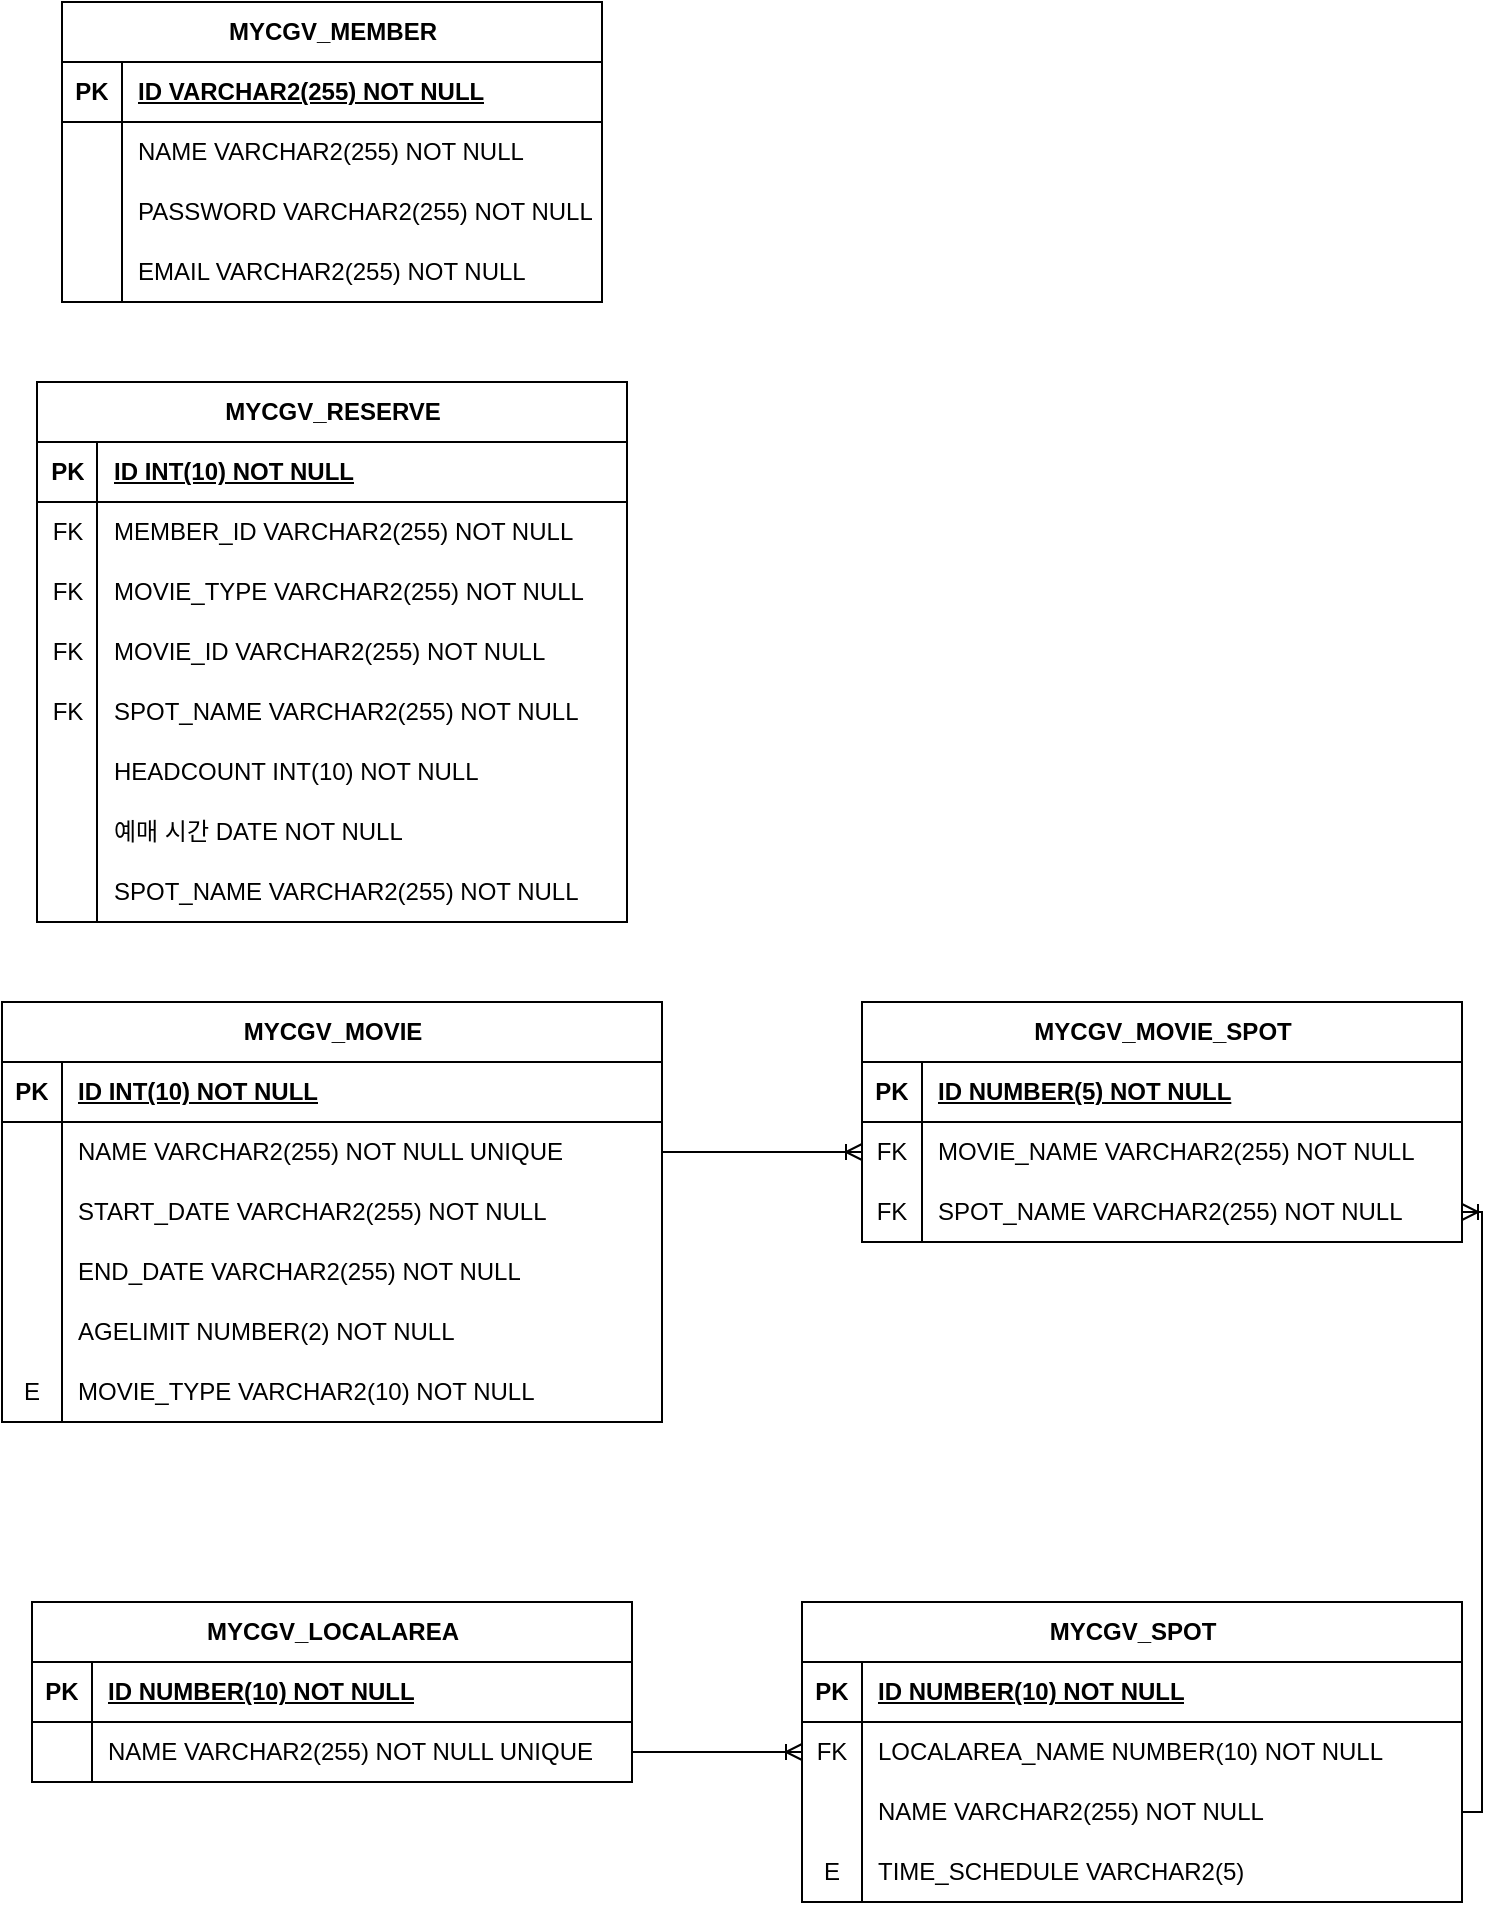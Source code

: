 <mxfile version="23.1.2" type="github">
  <diagram id="C5RBs43oDa-KdzZeNtuy" name="Page-1">
    <mxGraphModel dx="488" dy="2182" grid="1" gridSize="10" guides="1" tooltips="1" connect="1" arrows="1" fold="1" page="1" pageScale="1" pageWidth="1200" pageHeight="1920" math="0" shadow="0">
      <root>
        <mxCell id="WIyWlLk6GJQsqaUBKTNV-0" />
        <mxCell id="WIyWlLk6GJQsqaUBKTNV-1" parent="WIyWlLk6GJQsqaUBKTNV-0" />
        <mxCell id="A5v6N-VoqMp-taYZf4h7-0" value="MYCGV_MOVIE" style="shape=table;startSize=30;container=1;collapsible=1;childLayout=tableLayout;fixedRows=1;rowLines=0;fontStyle=1;align=center;resizeLast=1;html=1;" parent="WIyWlLk6GJQsqaUBKTNV-1" vertex="1">
          <mxGeometry x="230" y="-830" width="330" height="210" as="geometry" />
        </mxCell>
        <mxCell id="A5v6N-VoqMp-taYZf4h7-1" value="" style="shape=tableRow;horizontal=0;startSize=0;swimlaneHead=0;swimlaneBody=0;fillColor=none;collapsible=0;dropTarget=0;points=[[0,0.5],[1,0.5]];portConstraint=eastwest;top=0;left=0;right=0;bottom=1;" parent="A5v6N-VoqMp-taYZf4h7-0" vertex="1">
          <mxGeometry y="30" width="330" height="30" as="geometry" />
        </mxCell>
        <mxCell id="A5v6N-VoqMp-taYZf4h7-2" value="PK" style="shape=partialRectangle;connectable=0;fillColor=none;top=0;left=0;bottom=0;right=0;fontStyle=1;overflow=hidden;whiteSpace=wrap;html=1;" parent="A5v6N-VoqMp-taYZf4h7-1" vertex="1">
          <mxGeometry width="30" height="30" as="geometry">
            <mxRectangle width="30" height="30" as="alternateBounds" />
          </mxGeometry>
        </mxCell>
        <mxCell id="A5v6N-VoqMp-taYZf4h7-3" value="ID INT(10) NOT NULL" style="shape=partialRectangle;connectable=0;fillColor=none;top=0;left=0;bottom=0;right=0;align=left;spacingLeft=6;fontStyle=5;overflow=hidden;whiteSpace=wrap;html=1;" parent="A5v6N-VoqMp-taYZf4h7-1" vertex="1">
          <mxGeometry x="30" width="300" height="30" as="geometry">
            <mxRectangle width="300" height="30" as="alternateBounds" />
          </mxGeometry>
        </mxCell>
        <mxCell id="A5v6N-VoqMp-taYZf4h7-4" value="" style="shape=tableRow;horizontal=0;startSize=0;swimlaneHead=0;swimlaneBody=0;fillColor=none;collapsible=0;dropTarget=0;points=[[0,0.5],[1,0.5]];portConstraint=eastwest;top=0;left=0;right=0;bottom=0;" parent="A5v6N-VoqMp-taYZf4h7-0" vertex="1">
          <mxGeometry y="60" width="330" height="30" as="geometry" />
        </mxCell>
        <mxCell id="A5v6N-VoqMp-taYZf4h7-5" value="" style="shape=partialRectangle;connectable=0;fillColor=none;top=0;left=0;bottom=0;right=0;editable=1;overflow=hidden;whiteSpace=wrap;html=1;" parent="A5v6N-VoqMp-taYZf4h7-4" vertex="1">
          <mxGeometry width="30" height="30" as="geometry">
            <mxRectangle width="30" height="30" as="alternateBounds" />
          </mxGeometry>
        </mxCell>
        <mxCell id="A5v6N-VoqMp-taYZf4h7-6" value="NAME VARCHAR2(255) NOT NULL UNIQUE" style="shape=partialRectangle;connectable=0;fillColor=none;top=0;left=0;bottom=0;right=0;align=left;spacingLeft=6;overflow=hidden;whiteSpace=wrap;html=1;" parent="A5v6N-VoqMp-taYZf4h7-4" vertex="1">
          <mxGeometry x="30" width="300" height="30" as="geometry">
            <mxRectangle width="300" height="30" as="alternateBounds" />
          </mxGeometry>
        </mxCell>
        <mxCell id="A5v6N-VoqMp-taYZf4h7-7" value="" style="shape=tableRow;horizontal=0;startSize=0;swimlaneHead=0;swimlaneBody=0;fillColor=none;collapsible=0;dropTarget=0;points=[[0,0.5],[1,0.5]];portConstraint=eastwest;top=0;left=0;right=0;bottom=0;" parent="A5v6N-VoqMp-taYZf4h7-0" vertex="1">
          <mxGeometry y="90" width="330" height="30" as="geometry" />
        </mxCell>
        <mxCell id="A5v6N-VoqMp-taYZf4h7-8" value="" style="shape=partialRectangle;connectable=0;fillColor=none;top=0;left=0;bottom=0;right=0;editable=1;overflow=hidden;whiteSpace=wrap;html=1;" parent="A5v6N-VoqMp-taYZf4h7-7" vertex="1">
          <mxGeometry width="30" height="30" as="geometry">
            <mxRectangle width="30" height="30" as="alternateBounds" />
          </mxGeometry>
        </mxCell>
        <mxCell id="A5v6N-VoqMp-taYZf4h7-9" value="START_DATE VARCHAR2(255) NOT NULL" style="shape=partialRectangle;connectable=0;fillColor=none;top=0;left=0;bottom=0;right=0;align=left;spacingLeft=6;overflow=hidden;whiteSpace=wrap;html=1;" parent="A5v6N-VoqMp-taYZf4h7-7" vertex="1">
          <mxGeometry x="30" width="300" height="30" as="geometry">
            <mxRectangle width="300" height="30" as="alternateBounds" />
          </mxGeometry>
        </mxCell>
        <mxCell id="A5v6N-VoqMp-taYZf4h7-10" value="" style="shape=tableRow;horizontal=0;startSize=0;swimlaneHead=0;swimlaneBody=0;fillColor=none;collapsible=0;dropTarget=0;points=[[0,0.5],[1,0.5]];portConstraint=eastwest;top=0;left=0;right=0;bottom=0;" parent="A5v6N-VoqMp-taYZf4h7-0" vertex="1">
          <mxGeometry y="120" width="330" height="30" as="geometry" />
        </mxCell>
        <mxCell id="A5v6N-VoqMp-taYZf4h7-11" value="" style="shape=partialRectangle;connectable=0;fillColor=none;top=0;left=0;bottom=0;right=0;editable=1;overflow=hidden;whiteSpace=wrap;html=1;" parent="A5v6N-VoqMp-taYZf4h7-10" vertex="1">
          <mxGeometry width="30" height="30" as="geometry">
            <mxRectangle width="30" height="30" as="alternateBounds" />
          </mxGeometry>
        </mxCell>
        <mxCell id="A5v6N-VoqMp-taYZf4h7-12" value="END_DATE VARCHAR2(255) NOT NULL" style="shape=partialRectangle;connectable=0;fillColor=none;top=0;left=0;bottom=0;right=0;align=left;spacingLeft=6;overflow=hidden;whiteSpace=wrap;html=1;" parent="A5v6N-VoqMp-taYZf4h7-10" vertex="1">
          <mxGeometry x="30" width="300" height="30" as="geometry">
            <mxRectangle width="300" height="30" as="alternateBounds" />
          </mxGeometry>
        </mxCell>
        <mxCell id="A5v6N-VoqMp-taYZf4h7-13" value="" style="shape=tableRow;horizontal=0;startSize=0;swimlaneHead=0;swimlaneBody=0;fillColor=none;collapsible=0;dropTarget=0;points=[[0,0.5],[1,0.5]];portConstraint=eastwest;top=0;left=0;right=0;bottom=0;" parent="A5v6N-VoqMp-taYZf4h7-0" vertex="1">
          <mxGeometry y="150" width="330" height="30" as="geometry" />
        </mxCell>
        <mxCell id="A5v6N-VoqMp-taYZf4h7-14" value="" style="shape=partialRectangle;connectable=0;fillColor=none;top=0;left=0;bottom=0;right=0;editable=1;overflow=hidden;whiteSpace=wrap;html=1;" parent="A5v6N-VoqMp-taYZf4h7-13" vertex="1">
          <mxGeometry width="30" height="30" as="geometry">
            <mxRectangle width="30" height="30" as="alternateBounds" />
          </mxGeometry>
        </mxCell>
        <mxCell id="A5v6N-VoqMp-taYZf4h7-15" value="AGELIMIT NUMBER(2) NOT NULL" style="shape=partialRectangle;connectable=0;fillColor=none;top=0;left=0;bottom=0;right=0;align=left;spacingLeft=6;overflow=hidden;whiteSpace=wrap;html=1;" parent="A5v6N-VoqMp-taYZf4h7-13" vertex="1">
          <mxGeometry x="30" width="300" height="30" as="geometry">
            <mxRectangle width="300" height="30" as="alternateBounds" />
          </mxGeometry>
        </mxCell>
        <mxCell id="A5v6N-VoqMp-taYZf4h7-78" value="" style="shape=tableRow;horizontal=0;startSize=0;swimlaneHead=0;swimlaneBody=0;fillColor=none;collapsible=0;dropTarget=0;points=[[0,0.5],[1,0.5]];portConstraint=eastwest;top=0;left=0;right=0;bottom=0;" parent="A5v6N-VoqMp-taYZf4h7-0" vertex="1">
          <mxGeometry y="180" width="330" height="30" as="geometry" />
        </mxCell>
        <mxCell id="A5v6N-VoqMp-taYZf4h7-79" value="E" style="shape=partialRectangle;connectable=0;fillColor=none;top=0;left=0;bottom=0;right=0;editable=1;overflow=hidden;whiteSpace=wrap;html=1;" parent="A5v6N-VoqMp-taYZf4h7-78" vertex="1">
          <mxGeometry width="30" height="30" as="geometry">
            <mxRectangle width="30" height="30" as="alternateBounds" />
          </mxGeometry>
        </mxCell>
        <mxCell id="A5v6N-VoqMp-taYZf4h7-80" value="MOVIE_TYPE VARCHAR2(10) NOT NULL" style="shape=partialRectangle;connectable=0;fillColor=none;top=0;left=0;bottom=0;right=0;align=left;spacingLeft=6;overflow=hidden;whiteSpace=wrap;html=1;" parent="A5v6N-VoqMp-taYZf4h7-78" vertex="1">
          <mxGeometry x="30" width="300" height="30" as="geometry">
            <mxRectangle width="300" height="30" as="alternateBounds" />
          </mxGeometry>
        </mxCell>
        <mxCell id="A5v6N-VoqMp-taYZf4h7-16" value="MYCGV_LOCALAREA" style="shape=table;startSize=30;container=1;collapsible=1;childLayout=tableLayout;fixedRows=1;rowLines=0;fontStyle=1;align=center;resizeLast=1;html=1;" parent="WIyWlLk6GJQsqaUBKTNV-1" vertex="1">
          <mxGeometry x="245" y="-530" width="300" height="90" as="geometry" />
        </mxCell>
        <mxCell id="A5v6N-VoqMp-taYZf4h7-17" value="" style="shape=tableRow;horizontal=0;startSize=0;swimlaneHead=0;swimlaneBody=0;fillColor=none;collapsible=0;dropTarget=0;points=[[0,0.5],[1,0.5]];portConstraint=eastwest;top=0;left=0;right=0;bottom=1;" parent="A5v6N-VoqMp-taYZf4h7-16" vertex="1">
          <mxGeometry y="30" width="300" height="30" as="geometry" />
        </mxCell>
        <mxCell id="A5v6N-VoqMp-taYZf4h7-18" value="PK" style="shape=partialRectangle;connectable=0;fillColor=none;top=0;left=0;bottom=0;right=0;fontStyle=1;overflow=hidden;whiteSpace=wrap;html=1;" parent="A5v6N-VoqMp-taYZf4h7-17" vertex="1">
          <mxGeometry width="30" height="30" as="geometry">
            <mxRectangle width="30" height="30" as="alternateBounds" />
          </mxGeometry>
        </mxCell>
        <mxCell id="A5v6N-VoqMp-taYZf4h7-19" value="ID NUMBER(10) NOT NULL" style="shape=partialRectangle;connectable=0;fillColor=none;top=0;left=0;bottom=0;right=0;align=left;spacingLeft=6;fontStyle=5;overflow=hidden;whiteSpace=wrap;html=1;" parent="A5v6N-VoqMp-taYZf4h7-17" vertex="1">
          <mxGeometry x="30" width="270" height="30" as="geometry">
            <mxRectangle width="270" height="30" as="alternateBounds" />
          </mxGeometry>
        </mxCell>
        <mxCell id="A5v6N-VoqMp-taYZf4h7-20" value="" style="shape=tableRow;horizontal=0;startSize=0;swimlaneHead=0;swimlaneBody=0;fillColor=none;collapsible=0;dropTarget=0;points=[[0,0.5],[1,0.5]];portConstraint=eastwest;top=0;left=0;right=0;bottom=0;" parent="A5v6N-VoqMp-taYZf4h7-16" vertex="1">
          <mxGeometry y="60" width="300" height="30" as="geometry" />
        </mxCell>
        <mxCell id="A5v6N-VoqMp-taYZf4h7-21" value="" style="shape=partialRectangle;connectable=0;fillColor=none;top=0;left=0;bottom=0;right=0;editable=1;overflow=hidden;whiteSpace=wrap;html=1;" parent="A5v6N-VoqMp-taYZf4h7-20" vertex="1">
          <mxGeometry width="30" height="30" as="geometry">
            <mxRectangle width="30" height="30" as="alternateBounds" />
          </mxGeometry>
        </mxCell>
        <mxCell id="A5v6N-VoqMp-taYZf4h7-22" value="NAME VARCHAR2(255) NOT NULL UNIQUE" style="shape=partialRectangle;connectable=0;fillColor=none;top=0;left=0;bottom=0;right=0;align=left;spacingLeft=6;overflow=hidden;whiteSpace=wrap;html=1;" parent="A5v6N-VoqMp-taYZf4h7-20" vertex="1">
          <mxGeometry x="30" width="270" height="30" as="geometry">
            <mxRectangle width="270" height="30" as="alternateBounds" />
          </mxGeometry>
        </mxCell>
        <mxCell id="A5v6N-VoqMp-taYZf4h7-41" value="MYCGV_SPOT" style="shape=table;startSize=30;container=1;collapsible=1;childLayout=tableLayout;fixedRows=1;rowLines=0;fontStyle=1;align=center;resizeLast=1;html=1;" parent="WIyWlLk6GJQsqaUBKTNV-1" vertex="1">
          <mxGeometry x="630" y="-530" width="330" height="150" as="geometry" />
        </mxCell>
        <mxCell id="A5v6N-VoqMp-taYZf4h7-42" value="" style="shape=tableRow;horizontal=0;startSize=0;swimlaneHead=0;swimlaneBody=0;fillColor=none;collapsible=0;dropTarget=0;points=[[0,0.5],[1,0.5]];portConstraint=eastwest;top=0;left=0;right=0;bottom=1;" parent="A5v6N-VoqMp-taYZf4h7-41" vertex="1">
          <mxGeometry y="30" width="330" height="30" as="geometry" />
        </mxCell>
        <mxCell id="A5v6N-VoqMp-taYZf4h7-43" value="PK" style="shape=partialRectangle;connectable=0;fillColor=none;top=0;left=0;bottom=0;right=0;fontStyle=1;overflow=hidden;whiteSpace=wrap;html=1;" parent="A5v6N-VoqMp-taYZf4h7-42" vertex="1">
          <mxGeometry width="30" height="30" as="geometry">
            <mxRectangle width="30" height="30" as="alternateBounds" />
          </mxGeometry>
        </mxCell>
        <mxCell id="A5v6N-VoqMp-taYZf4h7-44" value="ID NUMBER(10) NOT NULL" style="shape=partialRectangle;connectable=0;fillColor=none;top=0;left=0;bottom=0;right=0;align=left;spacingLeft=6;fontStyle=5;overflow=hidden;whiteSpace=wrap;html=1;" parent="A5v6N-VoqMp-taYZf4h7-42" vertex="1">
          <mxGeometry x="30" width="300" height="30" as="geometry">
            <mxRectangle width="300" height="30" as="alternateBounds" />
          </mxGeometry>
        </mxCell>
        <mxCell id="A5v6N-VoqMp-taYZf4h7-54" value="" style="shape=tableRow;horizontal=0;startSize=0;swimlaneHead=0;swimlaneBody=0;fillColor=none;collapsible=0;dropTarget=0;points=[[0,0.5],[1,0.5]];portConstraint=eastwest;top=0;left=0;right=0;bottom=0;" parent="A5v6N-VoqMp-taYZf4h7-41" vertex="1">
          <mxGeometry y="60" width="330" height="30" as="geometry" />
        </mxCell>
        <mxCell id="A5v6N-VoqMp-taYZf4h7-55" value="FK" style="shape=partialRectangle;connectable=0;fillColor=none;top=0;left=0;bottom=0;right=0;editable=1;overflow=hidden;whiteSpace=wrap;html=1;" parent="A5v6N-VoqMp-taYZf4h7-54" vertex="1">
          <mxGeometry width="30" height="30" as="geometry">
            <mxRectangle width="30" height="30" as="alternateBounds" />
          </mxGeometry>
        </mxCell>
        <mxCell id="A5v6N-VoqMp-taYZf4h7-56" value="LOCALAREA_NAME NUMBER(10) NOT NULL" style="shape=partialRectangle;connectable=0;fillColor=none;top=0;left=0;bottom=0;right=0;align=left;spacingLeft=6;overflow=hidden;whiteSpace=wrap;html=1;" parent="A5v6N-VoqMp-taYZf4h7-54" vertex="1">
          <mxGeometry x="30" width="300" height="30" as="geometry">
            <mxRectangle width="300" height="30" as="alternateBounds" />
          </mxGeometry>
        </mxCell>
        <mxCell id="A5v6N-VoqMp-taYZf4h7-45" value="" style="shape=tableRow;horizontal=0;startSize=0;swimlaneHead=0;swimlaneBody=0;fillColor=none;collapsible=0;dropTarget=0;points=[[0,0.5],[1,0.5]];portConstraint=eastwest;top=0;left=0;right=0;bottom=0;" parent="A5v6N-VoqMp-taYZf4h7-41" vertex="1">
          <mxGeometry y="90" width="330" height="30" as="geometry" />
        </mxCell>
        <mxCell id="A5v6N-VoqMp-taYZf4h7-46" value="" style="shape=partialRectangle;connectable=0;fillColor=none;top=0;left=0;bottom=0;right=0;editable=1;overflow=hidden;whiteSpace=wrap;html=1;" parent="A5v6N-VoqMp-taYZf4h7-45" vertex="1">
          <mxGeometry width="30" height="30" as="geometry">
            <mxRectangle width="30" height="30" as="alternateBounds" />
          </mxGeometry>
        </mxCell>
        <mxCell id="A5v6N-VoqMp-taYZf4h7-47" value="NAME VARCHAR2(255) NOT NULL" style="shape=partialRectangle;connectable=0;fillColor=none;top=0;left=0;bottom=0;right=0;align=left;spacingLeft=6;overflow=hidden;whiteSpace=wrap;html=1;" parent="A5v6N-VoqMp-taYZf4h7-45" vertex="1">
          <mxGeometry x="30" width="300" height="30" as="geometry">
            <mxRectangle width="300" height="30" as="alternateBounds" />
          </mxGeometry>
        </mxCell>
        <mxCell id="A5v6N-VoqMp-taYZf4h7-75" value="" style="shape=tableRow;horizontal=0;startSize=0;swimlaneHead=0;swimlaneBody=0;fillColor=none;collapsible=0;dropTarget=0;points=[[0,0.5],[1,0.5]];portConstraint=eastwest;top=0;left=0;right=0;bottom=0;" parent="A5v6N-VoqMp-taYZf4h7-41" vertex="1">
          <mxGeometry y="120" width="330" height="30" as="geometry" />
        </mxCell>
        <mxCell id="A5v6N-VoqMp-taYZf4h7-76" value="E" style="shape=partialRectangle;connectable=0;fillColor=none;top=0;left=0;bottom=0;right=0;editable=1;overflow=hidden;whiteSpace=wrap;html=1;" parent="A5v6N-VoqMp-taYZf4h7-75" vertex="1">
          <mxGeometry width="30" height="30" as="geometry">
            <mxRectangle width="30" height="30" as="alternateBounds" />
          </mxGeometry>
        </mxCell>
        <mxCell id="A5v6N-VoqMp-taYZf4h7-77" value="TIME_SCHEDULE VARCHAR2(5)" style="shape=partialRectangle;connectable=0;fillColor=none;top=0;left=0;bottom=0;right=0;align=left;spacingLeft=6;overflow=hidden;whiteSpace=wrap;html=1;" parent="A5v6N-VoqMp-taYZf4h7-75" vertex="1">
          <mxGeometry x="30" width="300" height="30" as="geometry">
            <mxRectangle width="300" height="30" as="alternateBounds" />
          </mxGeometry>
        </mxCell>
        <mxCell id="A5v6N-VoqMp-taYZf4h7-57" value="" style="edgeStyle=orthogonalEdgeStyle;fontSize=12;html=1;endArrow=ERoneToMany;rounded=0;exitX=1;exitY=0.5;exitDx=0;exitDy=0;entryX=0;entryY=0.5;entryDx=0;entryDy=0;" parent="WIyWlLk6GJQsqaUBKTNV-1" source="A5v6N-VoqMp-taYZf4h7-20" target="A5v6N-VoqMp-taYZf4h7-54" edge="1">
          <mxGeometry width="100" height="100" relative="1" as="geometry">
            <mxPoint x="540" y="-945" as="sourcePoint" />
            <mxPoint x="760" y="-850" as="targetPoint" />
          </mxGeometry>
        </mxCell>
        <mxCell id="A5v6N-VoqMp-taYZf4h7-84" value="MYCGV_MOVIE_SPOT" style="shape=table;startSize=30;container=1;collapsible=1;childLayout=tableLayout;fixedRows=1;rowLines=0;fontStyle=1;align=center;resizeLast=1;html=1;" parent="WIyWlLk6GJQsqaUBKTNV-1" vertex="1">
          <mxGeometry x="660" y="-830" width="300" height="120" as="geometry" />
        </mxCell>
        <mxCell id="A5v6N-VoqMp-taYZf4h7-85" value="" style="shape=tableRow;horizontal=0;startSize=0;swimlaneHead=0;swimlaneBody=0;fillColor=none;collapsible=0;dropTarget=0;points=[[0,0.5],[1,0.5]];portConstraint=eastwest;top=0;left=0;right=0;bottom=1;" parent="A5v6N-VoqMp-taYZf4h7-84" vertex="1">
          <mxGeometry y="30" width="300" height="30" as="geometry" />
        </mxCell>
        <mxCell id="A5v6N-VoqMp-taYZf4h7-86" value="PK" style="shape=partialRectangle;connectable=0;fillColor=none;top=0;left=0;bottom=0;right=0;fontStyle=1;overflow=hidden;whiteSpace=wrap;html=1;" parent="A5v6N-VoqMp-taYZf4h7-85" vertex="1">
          <mxGeometry width="30" height="30" as="geometry">
            <mxRectangle width="30" height="30" as="alternateBounds" />
          </mxGeometry>
        </mxCell>
        <mxCell id="A5v6N-VoqMp-taYZf4h7-87" value="ID NUMBER(5) NOT NULL" style="shape=partialRectangle;connectable=0;fillColor=none;top=0;left=0;bottom=0;right=0;align=left;spacingLeft=6;fontStyle=5;overflow=hidden;whiteSpace=wrap;html=1;" parent="A5v6N-VoqMp-taYZf4h7-85" vertex="1">
          <mxGeometry x="30" width="270" height="30" as="geometry">
            <mxRectangle width="270" height="30" as="alternateBounds" />
          </mxGeometry>
        </mxCell>
        <mxCell id="A5v6N-VoqMp-taYZf4h7-88" value="" style="shape=tableRow;horizontal=0;startSize=0;swimlaneHead=0;swimlaneBody=0;fillColor=none;collapsible=0;dropTarget=0;points=[[0,0.5],[1,0.5]];portConstraint=eastwest;top=0;left=0;right=0;bottom=0;" parent="A5v6N-VoqMp-taYZf4h7-84" vertex="1">
          <mxGeometry y="60" width="300" height="30" as="geometry" />
        </mxCell>
        <mxCell id="A5v6N-VoqMp-taYZf4h7-89" value="FK" style="shape=partialRectangle;connectable=0;fillColor=none;top=0;left=0;bottom=0;right=0;editable=1;overflow=hidden;whiteSpace=wrap;html=1;" parent="A5v6N-VoqMp-taYZf4h7-88" vertex="1">
          <mxGeometry width="30" height="30" as="geometry">
            <mxRectangle width="30" height="30" as="alternateBounds" />
          </mxGeometry>
        </mxCell>
        <mxCell id="A5v6N-VoqMp-taYZf4h7-90" value="MOVIE_NAME VARCHAR2(255) NOT NULL" style="shape=partialRectangle;connectable=0;fillColor=none;top=0;left=0;bottom=0;right=0;align=left;spacingLeft=6;overflow=hidden;whiteSpace=wrap;html=1;" parent="A5v6N-VoqMp-taYZf4h7-88" vertex="1">
          <mxGeometry x="30" width="270" height="30" as="geometry">
            <mxRectangle width="270" height="30" as="alternateBounds" />
          </mxGeometry>
        </mxCell>
        <mxCell id="A5v6N-VoqMp-taYZf4h7-91" value="" style="shape=tableRow;horizontal=0;startSize=0;swimlaneHead=0;swimlaneBody=0;fillColor=none;collapsible=0;dropTarget=0;points=[[0,0.5],[1,0.5]];portConstraint=eastwest;top=0;left=0;right=0;bottom=0;" parent="A5v6N-VoqMp-taYZf4h7-84" vertex="1">
          <mxGeometry y="90" width="300" height="30" as="geometry" />
        </mxCell>
        <mxCell id="A5v6N-VoqMp-taYZf4h7-92" value="FK" style="shape=partialRectangle;connectable=0;fillColor=none;top=0;left=0;bottom=0;right=0;editable=1;overflow=hidden;whiteSpace=wrap;html=1;" parent="A5v6N-VoqMp-taYZf4h7-91" vertex="1">
          <mxGeometry width="30" height="30" as="geometry">
            <mxRectangle width="30" height="30" as="alternateBounds" />
          </mxGeometry>
        </mxCell>
        <mxCell id="A5v6N-VoqMp-taYZf4h7-93" value="SPOT_NAME VARCHAR2(255) NOT NULL" style="shape=partialRectangle;connectable=0;fillColor=none;top=0;left=0;bottom=0;right=0;align=left;spacingLeft=6;overflow=hidden;whiteSpace=wrap;html=1;" parent="A5v6N-VoqMp-taYZf4h7-91" vertex="1">
          <mxGeometry x="30" width="270" height="30" as="geometry">
            <mxRectangle width="270" height="30" as="alternateBounds" />
          </mxGeometry>
        </mxCell>
        <mxCell id="A5v6N-VoqMp-taYZf4h7-98" value="" style="edgeStyle=entityRelationEdgeStyle;fontSize=12;html=1;endArrow=ERoneToMany;rounded=0;exitX=1;exitY=0.5;exitDx=0;exitDy=0;entryX=0;entryY=0.5;entryDx=0;entryDy=0;" parent="WIyWlLk6GJQsqaUBKTNV-1" source="A5v6N-VoqMp-taYZf4h7-4" target="A5v6N-VoqMp-taYZf4h7-88" edge="1">
          <mxGeometry width="100" height="100" relative="1" as="geometry">
            <mxPoint x="760" y="-885" as="sourcePoint" />
            <mxPoint x="860" y="-985" as="targetPoint" />
          </mxGeometry>
        </mxCell>
        <mxCell id="A5v6N-VoqMp-taYZf4h7-100" value="" style="edgeStyle=orthogonalEdgeStyle;fontSize=12;html=1;endArrow=ERoneToMany;rounded=0;exitX=1;exitY=0.5;exitDx=0;exitDy=0;entryX=1;entryY=0.5;entryDx=0;entryDy=0;" parent="WIyWlLk6GJQsqaUBKTNV-1" source="A5v6N-VoqMp-taYZf4h7-45" target="A5v6N-VoqMp-taYZf4h7-91" edge="1">
          <mxGeometry width="100" height="100" relative="1" as="geometry">
            <mxPoint x="760" y="-885" as="sourcePoint" />
            <mxPoint x="860" y="-985" as="targetPoint" />
          </mxGeometry>
        </mxCell>
        <mxCell id="HIjWveBptpnjNZguNR3S-0" value="MYCGV_MEMBER" style="shape=table;startSize=30;container=1;collapsible=1;childLayout=tableLayout;fixedRows=1;rowLines=0;fontStyle=1;align=center;resizeLast=1;html=1;" parent="WIyWlLk6GJQsqaUBKTNV-1" vertex="1">
          <mxGeometry x="260" y="-1330" width="270" height="150" as="geometry" />
        </mxCell>
        <mxCell id="HIjWveBptpnjNZguNR3S-1" value="" style="shape=tableRow;horizontal=0;startSize=0;swimlaneHead=0;swimlaneBody=0;fillColor=none;collapsible=0;dropTarget=0;points=[[0,0.5],[1,0.5]];portConstraint=eastwest;top=0;left=0;right=0;bottom=1;" parent="HIjWveBptpnjNZguNR3S-0" vertex="1">
          <mxGeometry y="30" width="270" height="30" as="geometry" />
        </mxCell>
        <mxCell id="HIjWveBptpnjNZguNR3S-2" value="PK" style="shape=partialRectangle;connectable=0;fillColor=none;top=0;left=0;bottom=0;right=0;fontStyle=1;overflow=hidden;whiteSpace=wrap;html=1;" parent="HIjWveBptpnjNZguNR3S-1" vertex="1">
          <mxGeometry width="30" height="30" as="geometry">
            <mxRectangle width="30" height="30" as="alternateBounds" />
          </mxGeometry>
        </mxCell>
        <mxCell id="HIjWveBptpnjNZguNR3S-3" value="ID VARCHAR2(255) NOT NULL" style="shape=partialRectangle;connectable=0;fillColor=none;top=0;left=0;bottom=0;right=0;align=left;spacingLeft=6;fontStyle=5;overflow=hidden;whiteSpace=wrap;html=1;" parent="HIjWveBptpnjNZguNR3S-1" vertex="1">
          <mxGeometry x="30" width="240" height="30" as="geometry">
            <mxRectangle width="240" height="30" as="alternateBounds" />
          </mxGeometry>
        </mxCell>
        <mxCell id="HIjWveBptpnjNZguNR3S-4" value="" style="shape=tableRow;horizontal=0;startSize=0;swimlaneHead=0;swimlaneBody=0;fillColor=none;collapsible=0;dropTarget=0;points=[[0,0.5],[1,0.5]];portConstraint=eastwest;top=0;left=0;right=0;bottom=0;" parent="HIjWveBptpnjNZguNR3S-0" vertex="1">
          <mxGeometry y="60" width="270" height="30" as="geometry" />
        </mxCell>
        <mxCell id="HIjWveBptpnjNZguNR3S-5" value="" style="shape=partialRectangle;connectable=0;fillColor=none;top=0;left=0;bottom=0;right=0;editable=1;overflow=hidden;whiteSpace=wrap;html=1;" parent="HIjWveBptpnjNZguNR3S-4" vertex="1">
          <mxGeometry width="30" height="30" as="geometry">
            <mxRectangle width="30" height="30" as="alternateBounds" />
          </mxGeometry>
        </mxCell>
        <mxCell id="HIjWveBptpnjNZguNR3S-6" value="NAME VARCHAR2(255) NOT NULL" style="shape=partialRectangle;connectable=0;fillColor=none;top=0;left=0;bottom=0;right=0;align=left;spacingLeft=6;overflow=hidden;whiteSpace=wrap;html=1;" parent="HIjWveBptpnjNZguNR3S-4" vertex="1">
          <mxGeometry x="30" width="240" height="30" as="geometry">
            <mxRectangle width="240" height="30" as="alternateBounds" />
          </mxGeometry>
        </mxCell>
        <mxCell id="HIjWveBptpnjNZguNR3S-7" value="" style="shape=tableRow;horizontal=0;startSize=0;swimlaneHead=0;swimlaneBody=0;fillColor=none;collapsible=0;dropTarget=0;points=[[0,0.5],[1,0.5]];portConstraint=eastwest;top=0;left=0;right=0;bottom=0;" parent="HIjWveBptpnjNZguNR3S-0" vertex="1">
          <mxGeometry y="90" width="270" height="30" as="geometry" />
        </mxCell>
        <mxCell id="HIjWveBptpnjNZguNR3S-8" value="" style="shape=partialRectangle;connectable=0;fillColor=none;top=0;left=0;bottom=0;right=0;editable=1;overflow=hidden;whiteSpace=wrap;html=1;" parent="HIjWveBptpnjNZguNR3S-7" vertex="1">
          <mxGeometry width="30" height="30" as="geometry">
            <mxRectangle width="30" height="30" as="alternateBounds" />
          </mxGeometry>
        </mxCell>
        <mxCell id="HIjWveBptpnjNZguNR3S-9" value="PASSWORD VARCHAR2(255) NOT NULL" style="shape=partialRectangle;connectable=0;fillColor=none;top=0;left=0;bottom=0;right=0;align=left;spacingLeft=6;overflow=hidden;whiteSpace=wrap;html=1;" parent="HIjWveBptpnjNZguNR3S-7" vertex="1">
          <mxGeometry x="30" width="240" height="30" as="geometry">
            <mxRectangle width="240" height="30" as="alternateBounds" />
          </mxGeometry>
        </mxCell>
        <mxCell id="HIjWveBptpnjNZguNR3S-10" value="" style="shape=tableRow;horizontal=0;startSize=0;swimlaneHead=0;swimlaneBody=0;fillColor=none;collapsible=0;dropTarget=0;points=[[0,0.5],[1,0.5]];portConstraint=eastwest;top=0;left=0;right=0;bottom=0;" parent="HIjWveBptpnjNZguNR3S-0" vertex="1">
          <mxGeometry y="120" width="270" height="30" as="geometry" />
        </mxCell>
        <mxCell id="HIjWveBptpnjNZguNR3S-11" value="" style="shape=partialRectangle;connectable=0;fillColor=none;top=0;left=0;bottom=0;right=0;editable=1;overflow=hidden;whiteSpace=wrap;html=1;" parent="HIjWveBptpnjNZguNR3S-10" vertex="1">
          <mxGeometry width="30" height="30" as="geometry">
            <mxRectangle width="30" height="30" as="alternateBounds" />
          </mxGeometry>
        </mxCell>
        <mxCell id="HIjWveBptpnjNZguNR3S-12" value="EMAIL VARCHAR2(255) NOT NULL" style="shape=partialRectangle;connectable=0;fillColor=none;top=0;left=0;bottom=0;right=0;align=left;spacingLeft=6;overflow=hidden;whiteSpace=wrap;html=1;" parent="HIjWveBptpnjNZguNR3S-10" vertex="1">
          <mxGeometry x="30" width="240" height="30" as="geometry">
            <mxRectangle width="240" height="30" as="alternateBounds" />
          </mxGeometry>
        </mxCell>
        <mxCell id="HIjWveBptpnjNZguNR3S-13" value="MYCGV_RESERVE" style="shape=table;startSize=30;container=1;collapsible=1;childLayout=tableLayout;fixedRows=1;rowLines=0;fontStyle=1;align=center;resizeLast=1;html=1;" parent="WIyWlLk6GJQsqaUBKTNV-1" vertex="1">
          <mxGeometry x="247.5" y="-1140" width="295" height="270" as="geometry" />
        </mxCell>
        <mxCell id="HIjWveBptpnjNZguNR3S-14" value="" style="shape=tableRow;horizontal=0;startSize=0;swimlaneHead=0;swimlaneBody=0;fillColor=none;collapsible=0;dropTarget=0;points=[[0,0.5],[1,0.5]];portConstraint=eastwest;top=0;left=0;right=0;bottom=1;" parent="HIjWveBptpnjNZguNR3S-13" vertex="1">
          <mxGeometry y="30" width="295" height="30" as="geometry" />
        </mxCell>
        <mxCell id="HIjWveBptpnjNZguNR3S-15" value="PK" style="shape=partialRectangle;connectable=0;fillColor=none;top=0;left=0;bottom=0;right=0;fontStyle=1;overflow=hidden;whiteSpace=wrap;html=1;" parent="HIjWveBptpnjNZguNR3S-14" vertex="1">
          <mxGeometry width="30" height="30" as="geometry">
            <mxRectangle width="30" height="30" as="alternateBounds" />
          </mxGeometry>
        </mxCell>
        <mxCell id="HIjWveBptpnjNZguNR3S-16" value="ID INT(10) NOT NULL" style="shape=partialRectangle;connectable=0;fillColor=none;top=0;left=0;bottom=0;right=0;align=left;spacingLeft=6;fontStyle=5;overflow=hidden;whiteSpace=wrap;html=1;" parent="HIjWveBptpnjNZguNR3S-14" vertex="1">
          <mxGeometry x="30" width="265" height="30" as="geometry">
            <mxRectangle width="265" height="30" as="alternateBounds" />
          </mxGeometry>
        </mxCell>
        <mxCell id="HIjWveBptpnjNZguNR3S-17" value="" style="shape=tableRow;horizontal=0;startSize=0;swimlaneHead=0;swimlaneBody=0;fillColor=none;collapsible=0;dropTarget=0;points=[[0,0.5],[1,0.5]];portConstraint=eastwest;top=0;left=0;right=0;bottom=0;" parent="HIjWveBptpnjNZguNR3S-13" vertex="1">
          <mxGeometry y="60" width="295" height="30" as="geometry" />
        </mxCell>
        <mxCell id="HIjWveBptpnjNZguNR3S-18" value="FK" style="shape=partialRectangle;connectable=0;fillColor=none;top=0;left=0;bottom=0;right=0;editable=1;overflow=hidden;whiteSpace=wrap;html=1;" parent="HIjWveBptpnjNZguNR3S-17" vertex="1">
          <mxGeometry width="30" height="30" as="geometry">
            <mxRectangle width="30" height="30" as="alternateBounds" />
          </mxGeometry>
        </mxCell>
        <mxCell id="HIjWveBptpnjNZguNR3S-19" value="MEMBER_ID VARCHAR2(255) NOT NULL" style="shape=partialRectangle;connectable=0;fillColor=none;top=0;left=0;bottom=0;right=0;align=left;spacingLeft=6;overflow=hidden;whiteSpace=wrap;html=1;" parent="HIjWveBptpnjNZguNR3S-17" vertex="1">
          <mxGeometry x="30" width="265" height="30" as="geometry">
            <mxRectangle width="265" height="30" as="alternateBounds" />
          </mxGeometry>
        </mxCell>
        <mxCell id="HIjWveBptpnjNZguNR3S-35" value="" style="shape=tableRow;horizontal=0;startSize=0;swimlaneHead=0;swimlaneBody=0;fillColor=none;collapsible=0;dropTarget=0;points=[[0,0.5],[1,0.5]];portConstraint=eastwest;top=0;left=0;right=0;bottom=0;" parent="HIjWveBptpnjNZguNR3S-13" vertex="1">
          <mxGeometry y="90" width="295" height="30" as="geometry" />
        </mxCell>
        <mxCell id="HIjWveBptpnjNZguNR3S-36" value="FK" style="shape=partialRectangle;connectable=0;fillColor=none;top=0;left=0;bottom=0;right=0;editable=1;overflow=hidden;whiteSpace=wrap;html=1;" parent="HIjWveBptpnjNZguNR3S-35" vertex="1">
          <mxGeometry width="30" height="30" as="geometry">
            <mxRectangle width="30" height="30" as="alternateBounds" />
          </mxGeometry>
        </mxCell>
        <mxCell id="HIjWveBptpnjNZguNR3S-37" value="MOVIE_TYPE VARCHAR2(255) NOT NULL" style="shape=partialRectangle;connectable=0;fillColor=none;top=0;left=0;bottom=0;right=0;align=left;spacingLeft=6;overflow=hidden;whiteSpace=wrap;html=1;" parent="HIjWveBptpnjNZguNR3S-35" vertex="1">
          <mxGeometry x="30" width="265" height="30" as="geometry">
            <mxRectangle width="265" height="30" as="alternateBounds" />
          </mxGeometry>
        </mxCell>
        <mxCell id="HIjWveBptpnjNZguNR3S-20" value="" style="shape=tableRow;horizontal=0;startSize=0;swimlaneHead=0;swimlaneBody=0;fillColor=none;collapsible=0;dropTarget=0;points=[[0,0.5],[1,0.5]];portConstraint=eastwest;top=0;left=0;right=0;bottom=0;" parent="HIjWveBptpnjNZguNR3S-13" vertex="1">
          <mxGeometry y="120" width="295" height="30" as="geometry" />
        </mxCell>
        <mxCell id="HIjWveBptpnjNZguNR3S-21" value="FK" style="shape=partialRectangle;connectable=0;fillColor=none;top=0;left=0;bottom=0;right=0;editable=1;overflow=hidden;whiteSpace=wrap;html=1;" parent="HIjWveBptpnjNZguNR3S-20" vertex="1">
          <mxGeometry width="30" height="30" as="geometry">
            <mxRectangle width="30" height="30" as="alternateBounds" />
          </mxGeometry>
        </mxCell>
        <mxCell id="HIjWveBptpnjNZguNR3S-22" value="MOVIE_ID VARCHAR2(255) NOT NULL" style="shape=partialRectangle;connectable=0;fillColor=none;top=0;left=0;bottom=0;right=0;align=left;spacingLeft=6;overflow=hidden;whiteSpace=wrap;html=1;" parent="HIjWveBptpnjNZguNR3S-20" vertex="1">
          <mxGeometry x="30" width="265" height="30" as="geometry">
            <mxRectangle width="265" height="30" as="alternateBounds" />
          </mxGeometry>
        </mxCell>
        <mxCell id="HIjWveBptpnjNZguNR3S-23" value="" style="shape=tableRow;horizontal=0;startSize=0;swimlaneHead=0;swimlaneBody=0;fillColor=none;collapsible=0;dropTarget=0;points=[[0,0.5],[1,0.5]];portConstraint=eastwest;top=0;left=0;right=0;bottom=0;" parent="HIjWveBptpnjNZguNR3S-13" vertex="1">
          <mxGeometry y="150" width="295" height="30" as="geometry" />
        </mxCell>
        <mxCell id="HIjWveBptpnjNZguNR3S-24" value="FK" style="shape=partialRectangle;connectable=0;fillColor=none;top=0;left=0;bottom=0;right=0;editable=1;overflow=hidden;whiteSpace=wrap;html=1;" parent="HIjWveBptpnjNZguNR3S-23" vertex="1">
          <mxGeometry width="30" height="30" as="geometry">
            <mxRectangle width="30" height="30" as="alternateBounds" />
          </mxGeometry>
        </mxCell>
        <mxCell id="HIjWveBptpnjNZguNR3S-25" value="SPOT_NAME VARCHAR2(255) NOT NULL" style="shape=partialRectangle;connectable=0;fillColor=none;top=0;left=0;bottom=0;right=0;align=left;spacingLeft=6;overflow=hidden;whiteSpace=wrap;html=1;" parent="HIjWveBptpnjNZguNR3S-23" vertex="1">
          <mxGeometry x="30" width="265" height="30" as="geometry">
            <mxRectangle width="265" height="30" as="alternateBounds" />
          </mxGeometry>
        </mxCell>
        <mxCell id="HIjWveBptpnjNZguNR3S-26" value="" style="shape=tableRow;horizontal=0;startSize=0;swimlaneHead=0;swimlaneBody=0;fillColor=none;collapsible=0;dropTarget=0;points=[[0,0.5],[1,0.5]];portConstraint=eastwest;top=0;left=0;right=0;bottom=0;" parent="HIjWveBptpnjNZguNR3S-13" vertex="1">
          <mxGeometry y="180" width="295" height="30" as="geometry" />
        </mxCell>
        <mxCell id="HIjWveBptpnjNZguNR3S-27" value="" style="shape=partialRectangle;connectable=0;fillColor=none;top=0;left=0;bottom=0;right=0;editable=1;overflow=hidden;whiteSpace=wrap;html=1;" parent="HIjWveBptpnjNZguNR3S-26" vertex="1">
          <mxGeometry width="30" height="30" as="geometry">
            <mxRectangle width="30" height="30" as="alternateBounds" />
          </mxGeometry>
        </mxCell>
        <mxCell id="HIjWveBptpnjNZguNR3S-28" value="HEADCOUNT INT(10) NOT NULL" style="shape=partialRectangle;connectable=0;fillColor=none;top=0;left=0;bottom=0;right=0;align=left;spacingLeft=6;overflow=hidden;whiteSpace=wrap;html=1;" parent="HIjWveBptpnjNZguNR3S-26" vertex="1">
          <mxGeometry x="30" width="265" height="30" as="geometry">
            <mxRectangle width="265" height="30" as="alternateBounds" />
          </mxGeometry>
        </mxCell>
        <mxCell id="HIjWveBptpnjNZguNR3S-29" value="" style="shape=tableRow;horizontal=0;startSize=0;swimlaneHead=0;swimlaneBody=0;fillColor=none;collapsible=0;dropTarget=0;points=[[0,0.5],[1,0.5]];portConstraint=eastwest;top=0;left=0;right=0;bottom=0;" parent="HIjWveBptpnjNZguNR3S-13" vertex="1">
          <mxGeometry y="210" width="295" height="30" as="geometry" />
        </mxCell>
        <mxCell id="HIjWveBptpnjNZguNR3S-30" value="" style="shape=partialRectangle;connectable=0;fillColor=none;top=0;left=0;bottom=0;right=0;editable=1;overflow=hidden;whiteSpace=wrap;html=1;" parent="HIjWveBptpnjNZguNR3S-29" vertex="1">
          <mxGeometry width="30" height="30" as="geometry">
            <mxRectangle width="30" height="30" as="alternateBounds" />
          </mxGeometry>
        </mxCell>
        <mxCell id="HIjWveBptpnjNZguNR3S-31" value="예매 시간 DATE NOT NULL" style="shape=partialRectangle;connectable=0;fillColor=none;top=0;left=0;bottom=0;right=0;align=left;spacingLeft=6;overflow=hidden;whiteSpace=wrap;html=1;" parent="HIjWveBptpnjNZguNR3S-29" vertex="1">
          <mxGeometry x="30" width="265" height="30" as="geometry">
            <mxRectangle width="265" height="30" as="alternateBounds" />
          </mxGeometry>
        </mxCell>
        <mxCell id="HIjWveBptpnjNZguNR3S-32" value="" style="shape=tableRow;horizontal=0;startSize=0;swimlaneHead=0;swimlaneBody=0;fillColor=none;collapsible=0;dropTarget=0;points=[[0,0.5],[1,0.5]];portConstraint=eastwest;top=0;left=0;right=0;bottom=0;" parent="HIjWveBptpnjNZguNR3S-13" vertex="1">
          <mxGeometry y="240" width="295" height="30" as="geometry" />
        </mxCell>
        <mxCell id="HIjWveBptpnjNZguNR3S-33" value="" style="shape=partialRectangle;connectable=0;fillColor=none;top=0;left=0;bottom=0;right=0;editable=1;overflow=hidden;whiteSpace=wrap;html=1;" parent="HIjWveBptpnjNZguNR3S-32" vertex="1">
          <mxGeometry width="30" height="30" as="geometry">
            <mxRectangle width="30" height="30" as="alternateBounds" />
          </mxGeometry>
        </mxCell>
        <mxCell id="HIjWveBptpnjNZguNR3S-34" value="SPOT_NAME VARCHAR2(255) NOT NULL" style="shape=partialRectangle;connectable=0;fillColor=none;top=0;left=0;bottom=0;right=0;align=left;spacingLeft=6;overflow=hidden;whiteSpace=wrap;html=1;" parent="HIjWveBptpnjNZguNR3S-32" vertex="1">
          <mxGeometry x="30" width="265" height="30" as="geometry">
            <mxRectangle width="265" height="30" as="alternateBounds" />
          </mxGeometry>
        </mxCell>
      </root>
    </mxGraphModel>
  </diagram>
</mxfile>
